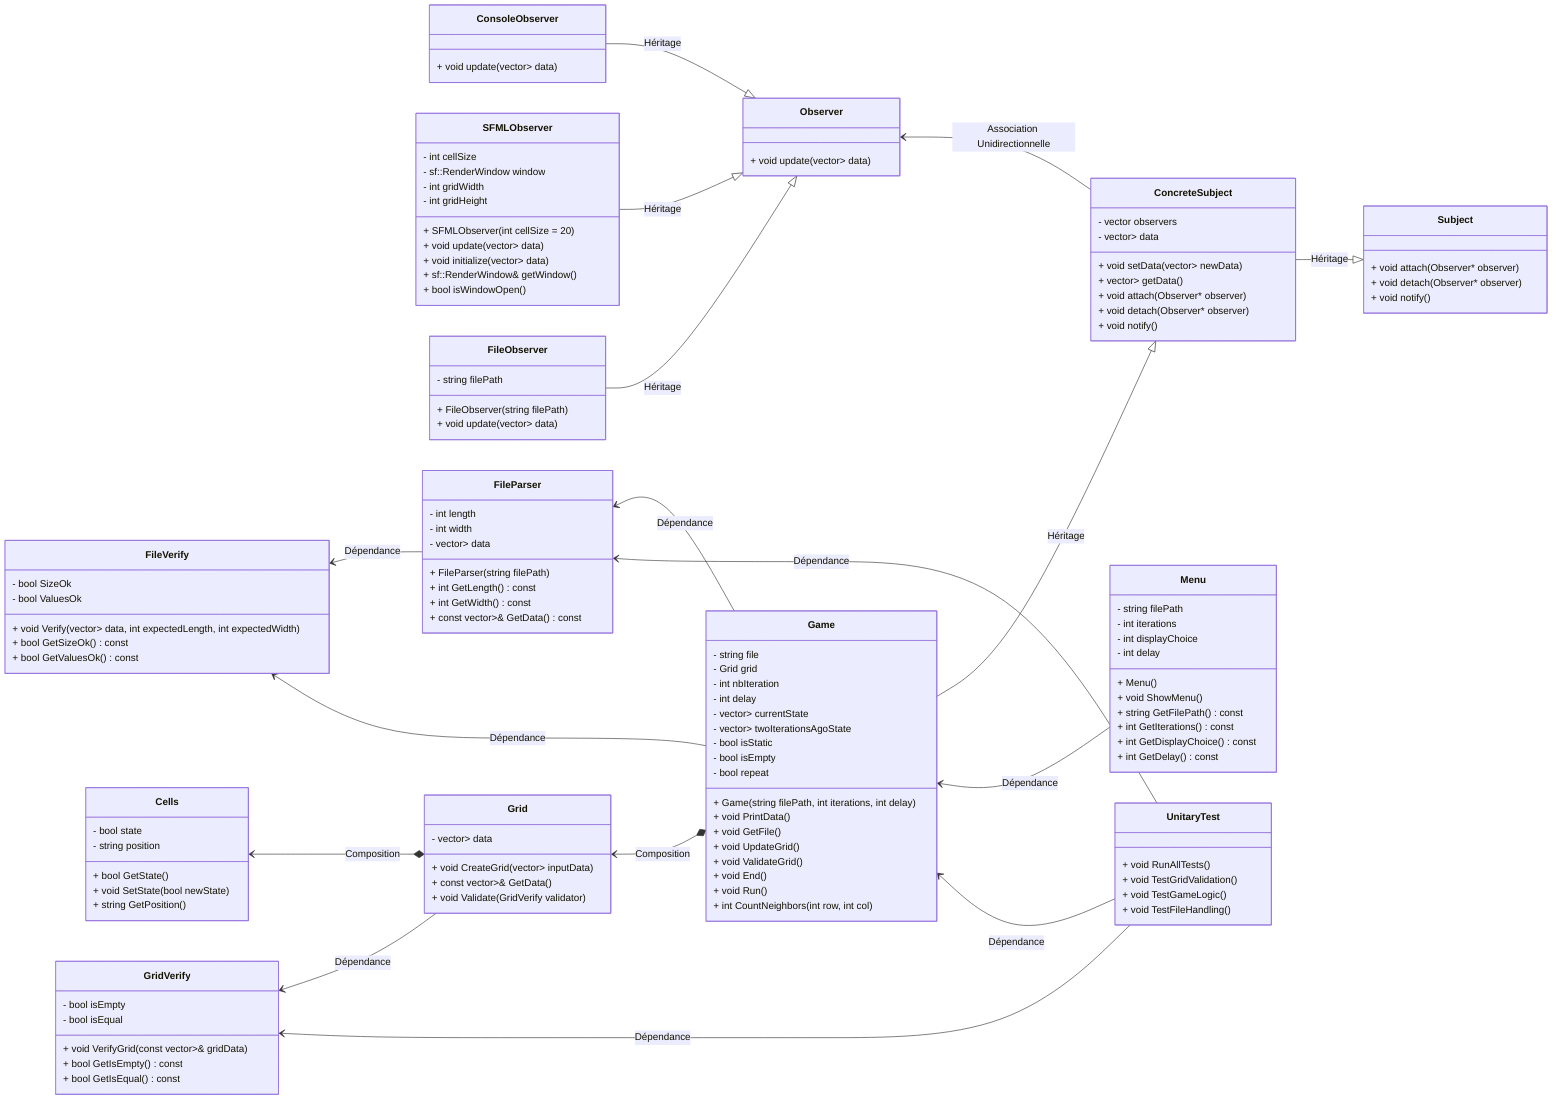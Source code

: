 classDiagram
direction RL

    %% Observer Pattern - Left Side
    class Subject {
        + void attach(Observer* observer)
        + void detach(Observer* observer)
        + void notify()
    }

    class Observer {
        + void update(vector<vector<int>> data)
    }

    class ConcreteSubject {
        - vector<Observer*> observers
        - vector<vector<int>> data
        + void setData(vector<vector<int>> newData)
        + vector<vector<int>> getData()
        + void attach(Observer* observer)
        + void detach(Observer* observer)
        + void notify()
    }

    class ConsoleObserver {
        + void update(vector<vector<int>> data)
    }

    class SFMLObserver {
        - int cellSize
        - sf::RenderWindow window
        - int gridWidth
        - int gridHeight
        + SFMLObserver(int cellSize = 20)
        + void update(vector<vector<int>> data)
        + void initialize(vector<vector<int>> data)
        + sf::RenderWindow& getWindow()
        + bool isWindowOpen()
    }

    class FileObserver {
        - string filePath
        + FileObserver(string filePath)
        + void update(vector<vector<int>> data)
    }

    %% Core Classes - Center
    class Game {
        - string file
        - Grid grid
        - int nbIteration
        - int delay
        - vector<vector<int>> currentState
        - vector<vector<int>> twoIterationsAgoState
        - bool isStatic
        - bool isEmpty
        - bool repeat
        + Game(string filePath, int iterations, int delay)
        + void PrintData()
        + void GetFile()
        + void UpdateGrid()
        + void ValidateGrid()
        + void End()
        + void Run()
        + int CountNeighbors(int row, int col)
    }

    %% Grid Handling - Right Side
    class Cells {
        - bool state
        - string position
        + bool GetState()
        + void SetState(bool newState)
        + string GetPosition()
    }

    class Grid {
        - vector<vector<int>> data
        + void CreateGrid(vector<vector<int>> inputData)
        + const vector<vector<int>>& GetData()
        + void Validate(GridVerify validator)
    }

    class GridVerify {
        - bool isEmpty
        - bool isEqual
        + void VerifyGrid(const vector<vector<int>>& gridData)
        + bool GetIsEmpty() const
        + bool GetIsEqual() const
    }

    %% File Handling - Independent
    class FileParser {
        - int length
        - int width
        - vector<vector<int>> data
        + FileParser(string filePath)
        + int GetLength() const
        + int GetWidth() const
        + const vector<vector<int>>& GetData() const
    }

    class FileVerify {
        - bool SizeOk
        - bool ValuesOk
        + void Verify(vector<vector<int>> data, int expectedLength, int expectedWidth)
        + bool GetSizeOk() const
        + bool GetValuesOk() const
    }

    %% Testing - Independent
    class UnitaryTest {
        + void RunAllTests()
        + void TestGridValidation()
        + void TestGameLogic()
        + void TestFileHandling()
    }

    %% Menu System - Independent
    class Menu {
        - string filePath
        - int iterations
        - int displayChoice
        - int delay
        + Menu()
        + void ShowMenu()
        + string GetFilePath() const
        + int GetIterations() const
        + int GetDisplayChoice() const
        + int GetDelay() const
    }


    %% Relationships
    Subject <|-- ConcreteSubject : Héritage
    ConcreteSubject <|-- Game : Héritage
    Observer <|-- ConsoleObserver : Héritage
    Observer <|-- SFMLObserver : Héritage
    Observer <|-- FileObserver : Héritage
    ConcreteSubject --> Observer : Association Unidirectionnelle
    FileParser --> FileVerify : Dépendance
    Game --> FileParser : Dépendance
    Game --> FileVerify : Dépendance
    Game *--> Grid : Composition
    Grid *--> Cells : Composition
    Grid --> GridVerify : Dépendance
    Menu --> Game : Dépendance
    UnitaryTest --> GridVerify : Dépendance
    UnitaryTest --> Game : Dépendance
    UnitaryTest --> FileParser : Dépendance